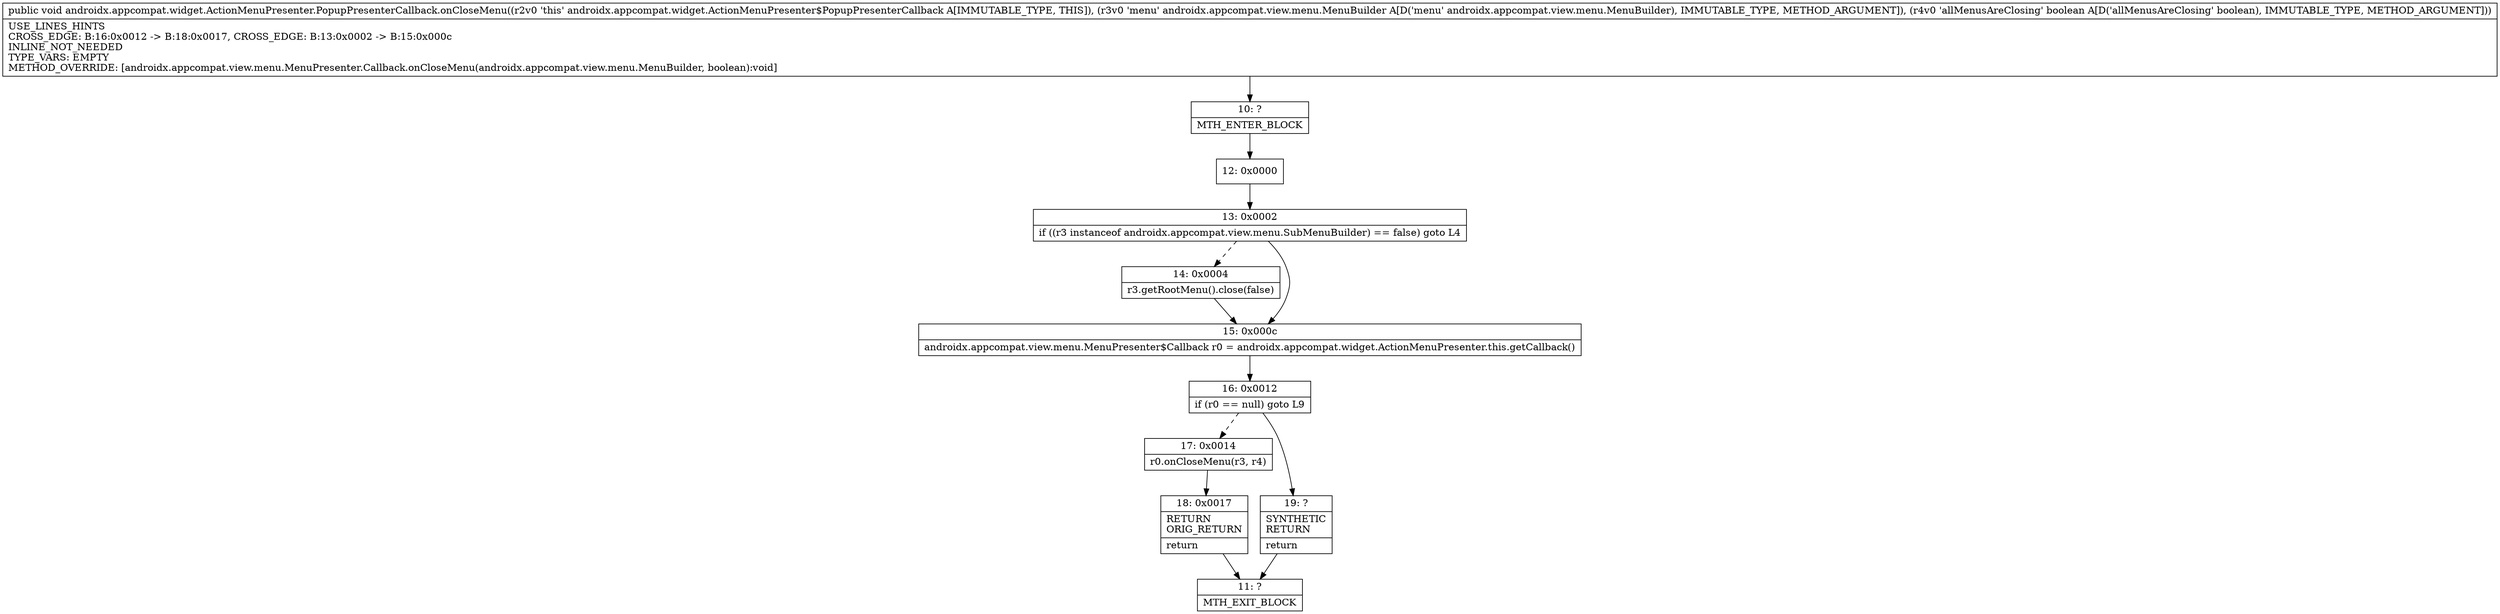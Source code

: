 digraph "CFG forandroidx.appcompat.widget.ActionMenuPresenter.PopupPresenterCallback.onCloseMenu(Landroidx\/appcompat\/view\/menu\/MenuBuilder;Z)V" {
Node_10 [shape=record,label="{10\:\ ?|MTH_ENTER_BLOCK\l}"];
Node_12 [shape=record,label="{12\:\ 0x0000}"];
Node_13 [shape=record,label="{13\:\ 0x0002|if ((r3 instanceof androidx.appcompat.view.menu.SubMenuBuilder) == false) goto L4\l}"];
Node_14 [shape=record,label="{14\:\ 0x0004|r3.getRootMenu().close(false)\l}"];
Node_15 [shape=record,label="{15\:\ 0x000c|androidx.appcompat.view.menu.MenuPresenter$Callback r0 = androidx.appcompat.widget.ActionMenuPresenter.this.getCallback()\l}"];
Node_16 [shape=record,label="{16\:\ 0x0012|if (r0 == null) goto L9\l}"];
Node_17 [shape=record,label="{17\:\ 0x0014|r0.onCloseMenu(r3, r4)\l}"];
Node_18 [shape=record,label="{18\:\ 0x0017|RETURN\lORIG_RETURN\l|return\l}"];
Node_11 [shape=record,label="{11\:\ ?|MTH_EXIT_BLOCK\l}"];
Node_19 [shape=record,label="{19\:\ ?|SYNTHETIC\lRETURN\l|return\l}"];
MethodNode[shape=record,label="{public void androidx.appcompat.widget.ActionMenuPresenter.PopupPresenterCallback.onCloseMenu((r2v0 'this' androidx.appcompat.widget.ActionMenuPresenter$PopupPresenterCallback A[IMMUTABLE_TYPE, THIS]), (r3v0 'menu' androidx.appcompat.view.menu.MenuBuilder A[D('menu' androidx.appcompat.view.menu.MenuBuilder), IMMUTABLE_TYPE, METHOD_ARGUMENT]), (r4v0 'allMenusAreClosing' boolean A[D('allMenusAreClosing' boolean), IMMUTABLE_TYPE, METHOD_ARGUMENT]))  | USE_LINES_HINTS\lCROSS_EDGE: B:16:0x0012 \-\> B:18:0x0017, CROSS_EDGE: B:13:0x0002 \-\> B:15:0x000c\lINLINE_NOT_NEEDED\lTYPE_VARS: EMPTY\lMETHOD_OVERRIDE: [androidx.appcompat.view.menu.MenuPresenter.Callback.onCloseMenu(androidx.appcompat.view.menu.MenuBuilder, boolean):void]\l}"];
MethodNode -> Node_10;Node_10 -> Node_12;
Node_12 -> Node_13;
Node_13 -> Node_14[style=dashed];
Node_13 -> Node_15;
Node_14 -> Node_15;
Node_15 -> Node_16;
Node_16 -> Node_17[style=dashed];
Node_16 -> Node_19;
Node_17 -> Node_18;
Node_18 -> Node_11;
Node_19 -> Node_11;
}

